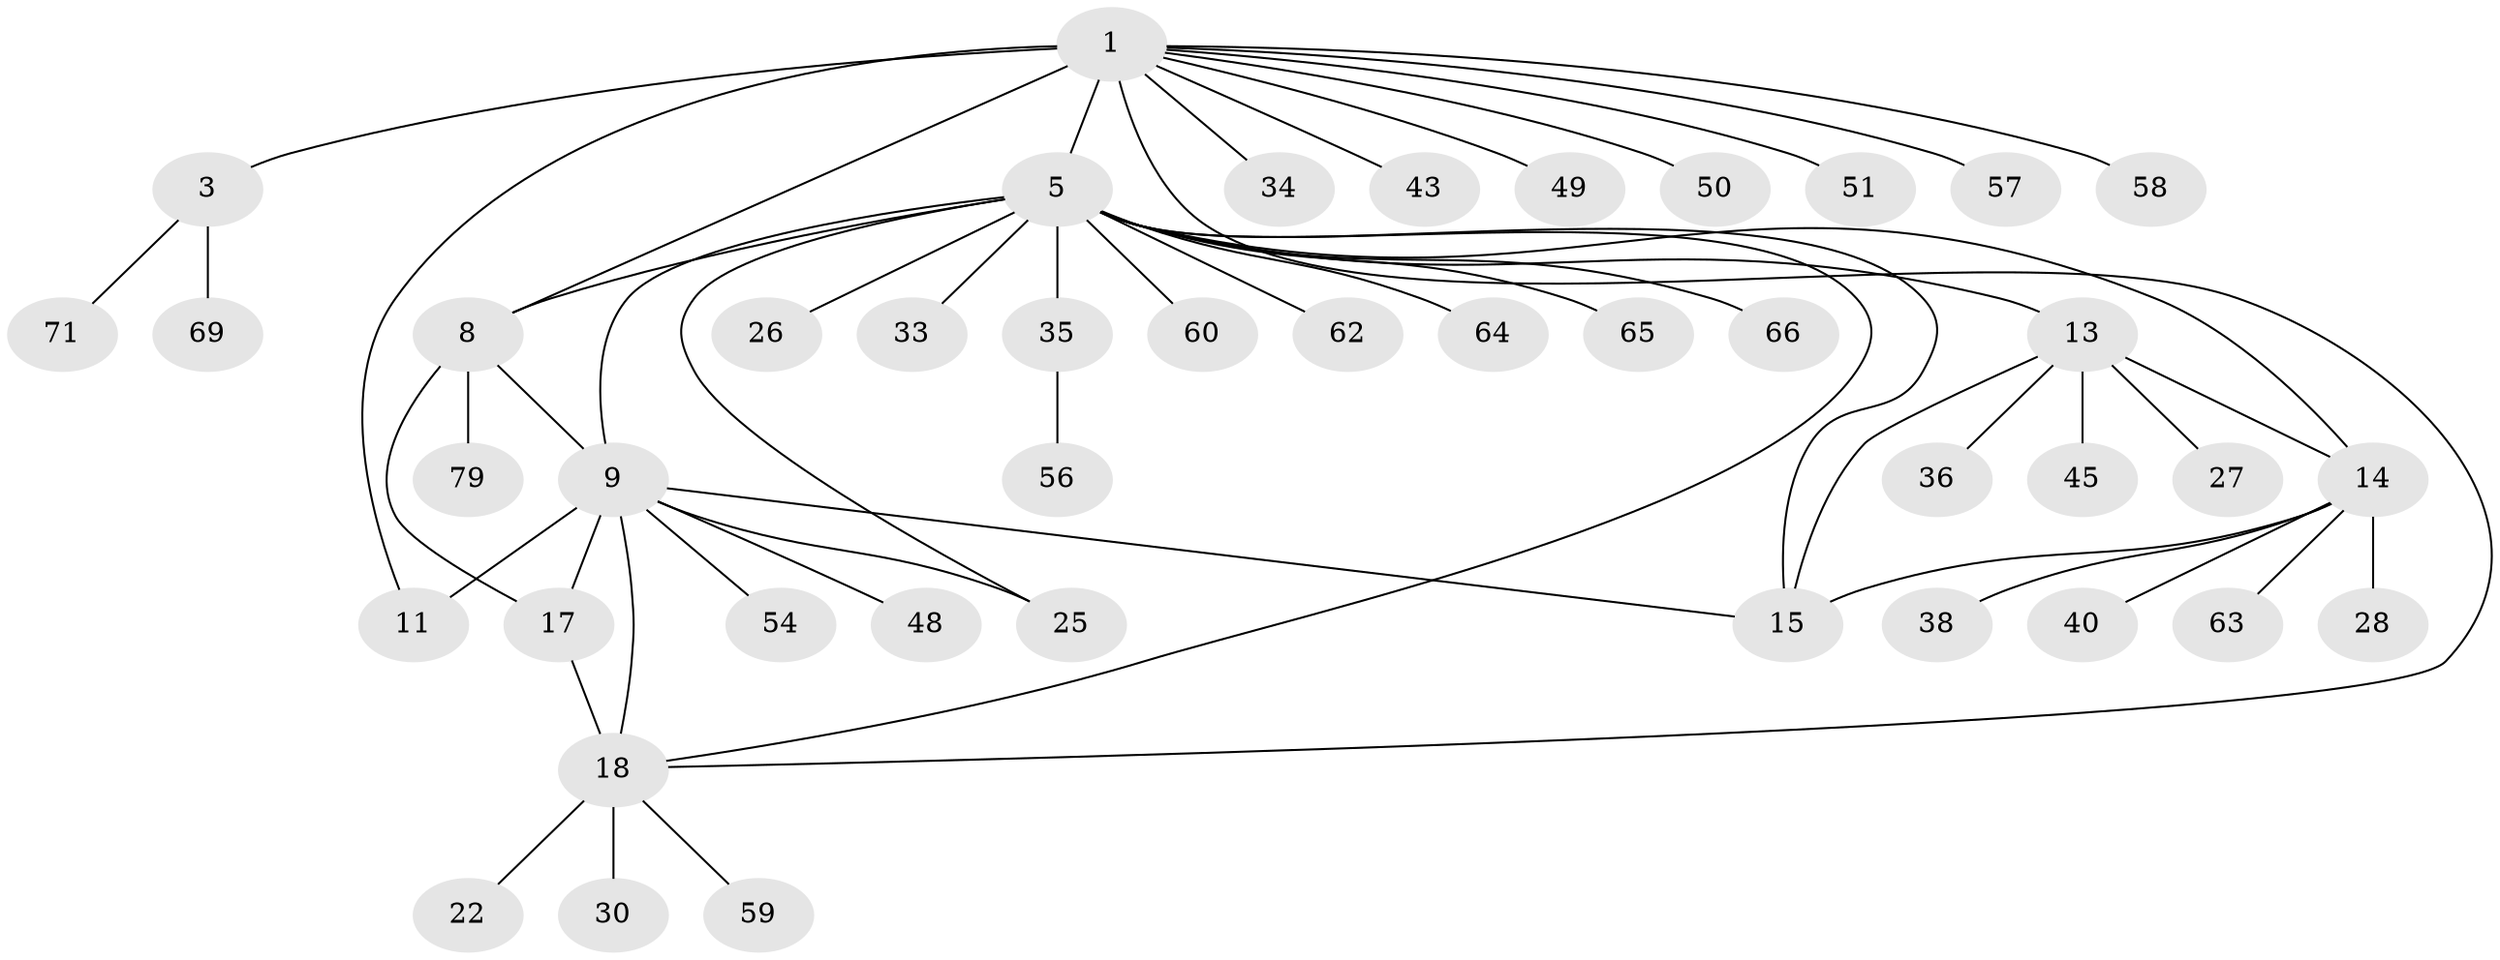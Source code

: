 // original degree distribution, {6: 0.05813953488372093, 8: 0.03488372093023256, 5: 0.046511627906976744, 7: 0.05813953488372093, 12: 0.011627906976744186, 4: 0.011627906976744186, 11: 0.011627906976744186, 2: 0.16279069767441862, 1: 0.5581395348837209, 3: 0.046511627906976744}
// Generated by graph-tools (version 1.1) at 2025/15/03/09/25 04:15:48]
// undirected, 43 vertices, 54 edges
graph export_dot {
graph [start="1"]
  node [color=gray90,style=filled];
  1 [super="+7+2"];
  3;
  5 [super="+44+6+55+16+31"];
  8;
  9 [super="+37+10+21+39+12"];
  11 [super="+24+47"];
  13 [super="+46+23"];
  14;
  15 [super="+29+80+77"];
  17 [super="+52"];
  18 [super="+19+20"];
  22 [super="+67"];
  25;
  26 [super="+86+81"];
  27;
  28;
  30;
  33;
  34 [super="+82"];
  35;
  36;
  38;
  40 [super="+53"];
  43;
  45;
  48 [super="+72"];
  49;
  50;
  51;
  54;
  56;
  57;
  58;
  59;
  60;
  62;
  63;
  64 [super="+74"];
  65;
  66;
  69;
  71;
  79;
  1 -- 3 [weight=3];
  1 -- 18;
  1 -- 34;
  1 -- 50;
  1 -- 51;
  1 -- 5 [weight=3];
  1 -- 8;
  1 -- 57;
  1 -- 49;
  1 -- 43;
  1 -- 58;
  1 -- 11;
  3 -- 69;
  3 -- 71;
  5 -- 8 [weight=2];
  5 -- 9 [weight=3];
  5 -- 62;
  5 -- 64;
  5 -- 26;
  5 -- 65;
  5 -- 66;
  5 -- 35;
  5 -- 13;
  5 -- 14;
  5 -- 15;
  5 -- 25;
  5 -- 60;
  5 -- 18;
  5 -- 33;
  8 -- 17;
  8 -- 79;
  8 -- 9;
  9 -- 11 [weight=3];
  9 -- 15;
  9 -- 17 [weight=2];
  9 -- 25;
  9 -- 54;
  9 -- 48;
  9 -- 18;
  13 -- 14;
  13 -- 15;
  13 -- 27;
  13 -- 36;
  13 -- 45;
  14 -- 15;
  14 -- 28;
  14 -- 38;
  14 -- 40;
  14 -- 63;
  17 -- 18 [weight=3];
  18 -- 59;
  18 -- 30;
  18 -- 22;
  35 -- 56;
}
